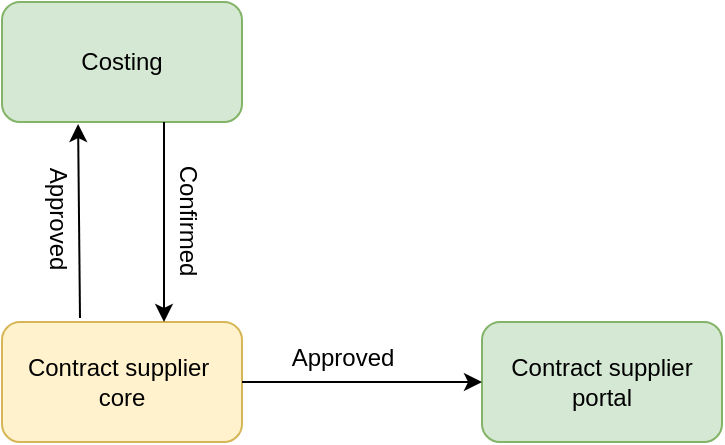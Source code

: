 <mxfile version="26.2.12">
  <diagram name="Page-1" id="yhQujnwpeBiYe0zKpzG0">
    <mxGraphModel dx="1428" dy="777" grid="1" gridSize="10" guides="1" tooltips="1" connect="1" arrows="1" fold="1" page="1" pageScale="1" pageWidth="850" pageHeight="1100" math="0" shadow="0">
      <root>
        <mxCell id="0" />
        <mxCell id="1" parent="0" />
        <mxCell id="ozWoAqVt1J7QM-otuuie-1" value="Costing" style="rounded=1;whiteSpace=wrap;html=1;fillColor=#d5e8d4;strokeColor=#82b366;" vertex="1" parent="1">
          <mxGeometry x="320" y="40" width="120" height="60" as="geometry" />
        </mxCell>
        <mxCell id="ozWoAqVt1J7QM-otuuie-2" value="Contract supplier&amp;nbsp;&lt;div&gt;core&lt;/div&gt;" style="rounded=1;whiteSpace=wrap;html=1;fillColor=#fff2cc;strokeColor=#d6b656;" vertex="1" parent="1">
          <mxGeometry x="320" y="200" width="120" height="60" as="geometry" />
        </mxCell>
        <mxCell id="ozWoAqVt1J7QM-otuuie-3" value="Contract supplier portal" style="rounded=1;whiteSpace=wrap;html=1;fillColor=#d5e8d4;strokeColor=#82b366;" vertex="1" parent="1">
          <mxGeometry x="560" y="200" width="120" height="60" as="geometry" />
        </mxCell>
        <mxCell id="ozWoAqVt1J7QM-otuuie-4" value="" style="endArrow=classic;html=1;rounded=0;exitX=0.5;exitY=1;exitDx=0;exitDy=0;entryX=0.5;entryY=0;entryDx=0;entryDy=0;" edge="1" parent="1">
          <mxGeometry width="50" height="50" relative="1" as="geometry">
            <mxPoint x="401" y="100" as="sourcePoint" />
            <mxPoint x="401" y="200" as="targetPoint" />
          </mxGeometry>
        </mxCell>
        <mxCell id="ozWoAqVt1J7QM-otuuie-5" value="" style="endArrow=classic;html=1;rounded=0;exitX=0.325;exitY=-0.033;exitDx=0;exitDy=0;exitPerimeter=0;entryX=0.317;entryY=1.017;entryDx=0;entryDy=0;entryPerimeter=0;" edge="1" parent="1" source="ozWoAqVt1J7QM-otuuie-2" target="ozWoAqVt1J7QM-otuuie-1">
          <mxGeometry width="50" height="50" relative="1" as="geometry">
            <mxPoint x="400" y="430" as="sourcePoint" />
            <mxPoint x="450" y="380" as="targetPoint" />
          </mxGeometry>
        </mxCell>
        <mxCell id="ozWoAqVt1J7QM-otuuie-6" value="" style="endArrow=classic;html=1;rounded=0;exitX=1;exitY=0.5;exitDx=0;exitDy=0;entryX=0;entryY=0.5;entryDx=0;entryDy=0;" edge="1" parent="1" source="ozWoAqVt1J7QM-otuuie-2" target="ozWoAqVt1J7QM-otuuie-3">
          <mxGeometry width="50" height="50" relative="1" as="geometry">
            <mxPoint x="400" y="430" as="sourcePoint" />
            <mxPoint x="450" y="380" as="targetPoint" />
          </mxGeometry>
        </mxCell>
        <mxCell id="ozWoAqVt1J7QM-otuuie-7" value="Confirmed" style="text;html=1;align=center;verticalAlign=middle;resizable=0;points=[];autosize=1;strokeColor=none;fillColor=none;rotation=90;" vertex="1" parent="1">
          <mxGeometry x="373" y="134" width="80" height="30" as="geometry" />
        </mxCell>
        <mxCell id="ozWoAqVt1J7QM-otuuie-8" value="Approved" style="text;html=1;align=center;verticalAlign=middle;resizable=0;points=[];autosize=1;strokeColor=none;fillColor=none;rotation=90;" vertex="1" parent="1">
          <mxGeometry x="313" y="133" width="70" height="30" as="geometry" />
        </mxCell>
        <mxCell id="ozWoAqVt1J7QM-otuuie-9" value="Approved" style="text;html=1;align=center;verticalAlign=middle;resizable=0;points=[];autosize=1;strokeColor=none;fillColor=none;" vertex="1" parent="1">
          <mxGeometry x="455" y="203" width="70" height="30" as="geometry" />
        </mxCell>
      </root>
    </mxGraphModel>
  </diagram>
</mxfile>
